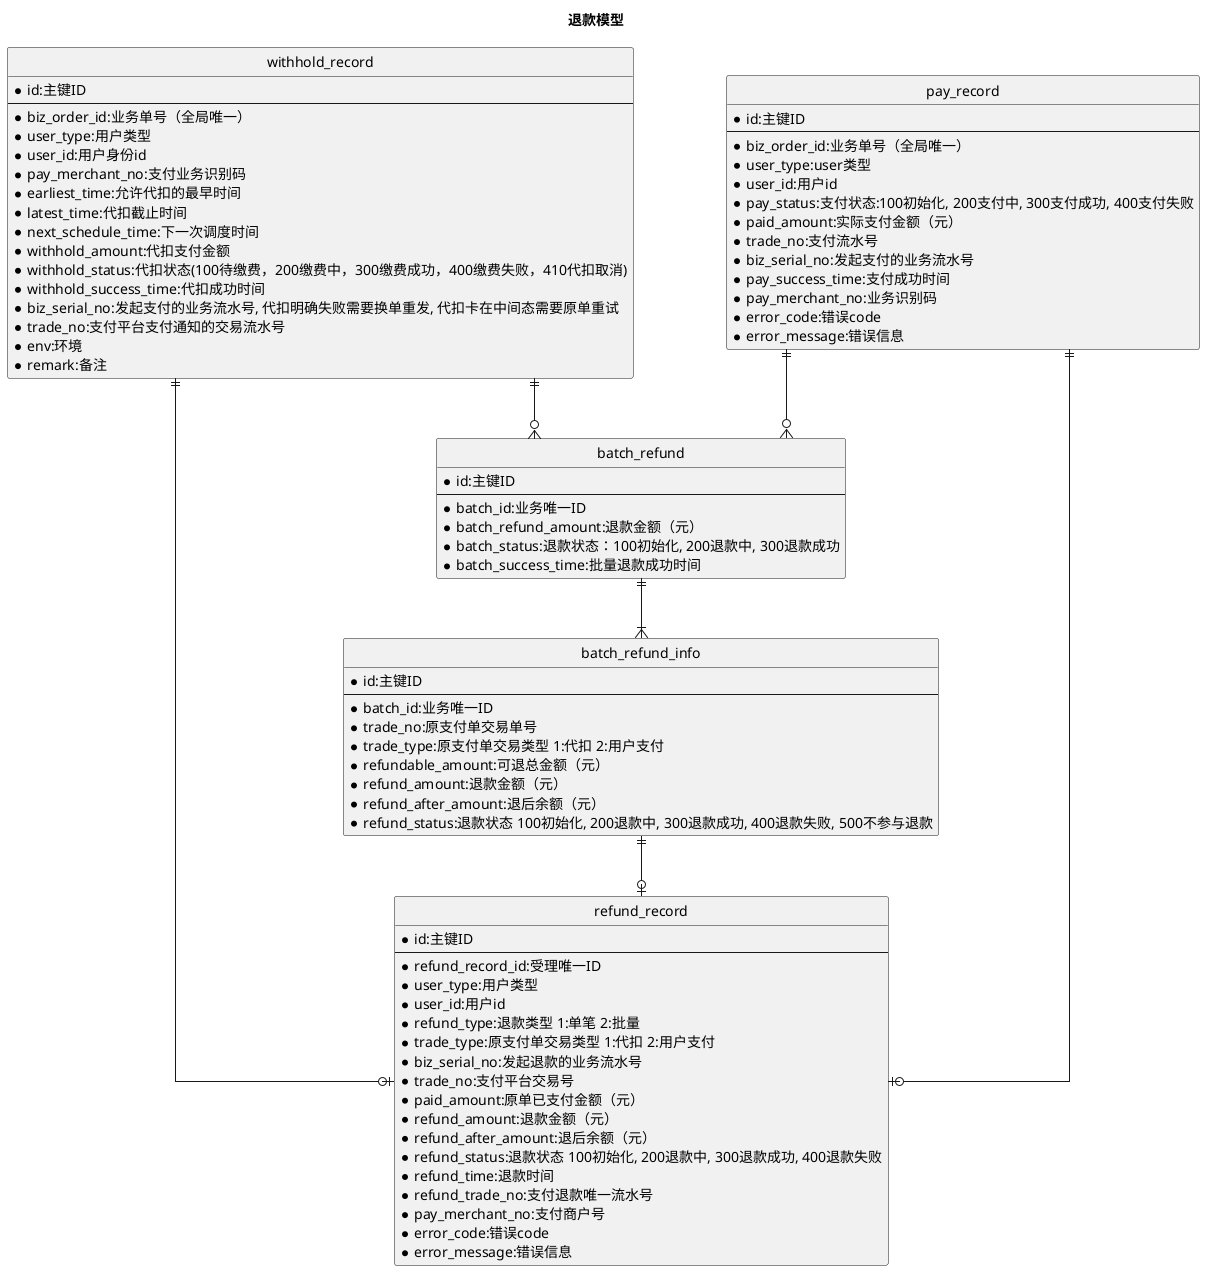 @startuml

title 退款模型

'隐藏类标'
hide circle

'使用直线'
skinparam linetype ortho

entity "batch_refund" {
*id:主键ID
--
*batch_id:业务唯一ID
*batch_refund_amount:退款金额（元）
*batch_status:退款状态：100初始化, 200退款中, 300退款成功
*batch_success_time:批量退款成功时间
}

entity "batch_refund_info" {
*id:主键ID
--
*batch_id:业务唯一ID
*trade_no:原支付单交易单号
*trade_type:原支付单交易类型 1:代扣 2:用户支付
*refundable_amount:可退总金额（元）
*refund_amount:退款金额（元）
*refund_after_amount:退后余额（元）
*refund_status:退款状态 100初始化, 200退款中, 300退款成功, 400退款失败, 500不参与退款
}

entity "refund_record" {
*id:主键ID
--
*refund_record_id:受理唯一ID
*user_type:用户类型
*user_id:用户id
*refund_type:退款类型 1:单笔 2:批量
*trade_type:原支付单交易类型 1:代扣 2:用户支付
*biz_serial_no:发起退款的业务流水号
*trade_no:支付平台交易号
*paid_amount:原单已支付金额（元）
*refund_amount:退款金额（元）
*refund_after_amount:退后余额（元）
*refund_status:退款状态 100初始化, 200退款中, 300退款成功, 400退款失败
*refund_time:退款时间
*refund_trade_no:支付退款唯一流水号
*pay_merchant_no:支付商户号
*error_code:错误code
*error_message:错误信息
}

entity "withhold_record" {
*id:主键ID
--
*biz_order_id:业务单号（全局唯一）
*user_type:用户类型
*user_id:用户身份id
*pay_merchant_no:支付业务识别码
*earliest_time:允许代扣的最早时间
*latest_time:代扣截止时间
*next_schedule_time:下一次调度时间
*withhold_amount:代扣支付金额
*withhold_status:代扣状态(100待缴费，200缴费中，300缴费成功，400缴费失败，410代扣取消)
*withhold_success_time:代扣成功时间
*biz_serial_no:发起支付的业务流水号, 代扣明确失败需要换单重发, 代扣卡在中间态需要原单重试
*trade_no:支付平台支付通知的交易流水号
*env:环境
*remark:备注
}

entity "pay_record" {
*id:主键ID
--
*biz_order_id:业务单号（全局唯一）
*user_type:user类型
*user_id:用户id
*pay_status:支付状态:100初始化, 200支付中, 300支付成功, 400支付失败
*paid_amount:实际支付金额（元）
*trade_no:支付流水号
*biz_serial_no:发起支付的业务流水号
*pay_success_time:支付成功时间
*pay_merchant_no:业务识别码
*error_code:错误code
*error_message:错误信息
}

'一对多'
batch_refund ||--|{ batch_refund_info
'一对0或1'
batch_refund_info ||--o| refund_record
'一对0或1'
withhold_record ||--o| refund_record
'一对0或1'
pay_record ||--o| refund_record
'一对0或多'
withhold_record ||--o{ batch_refund
'一对0或多'
pay_record ||--o{ batch_refund

@enduml
